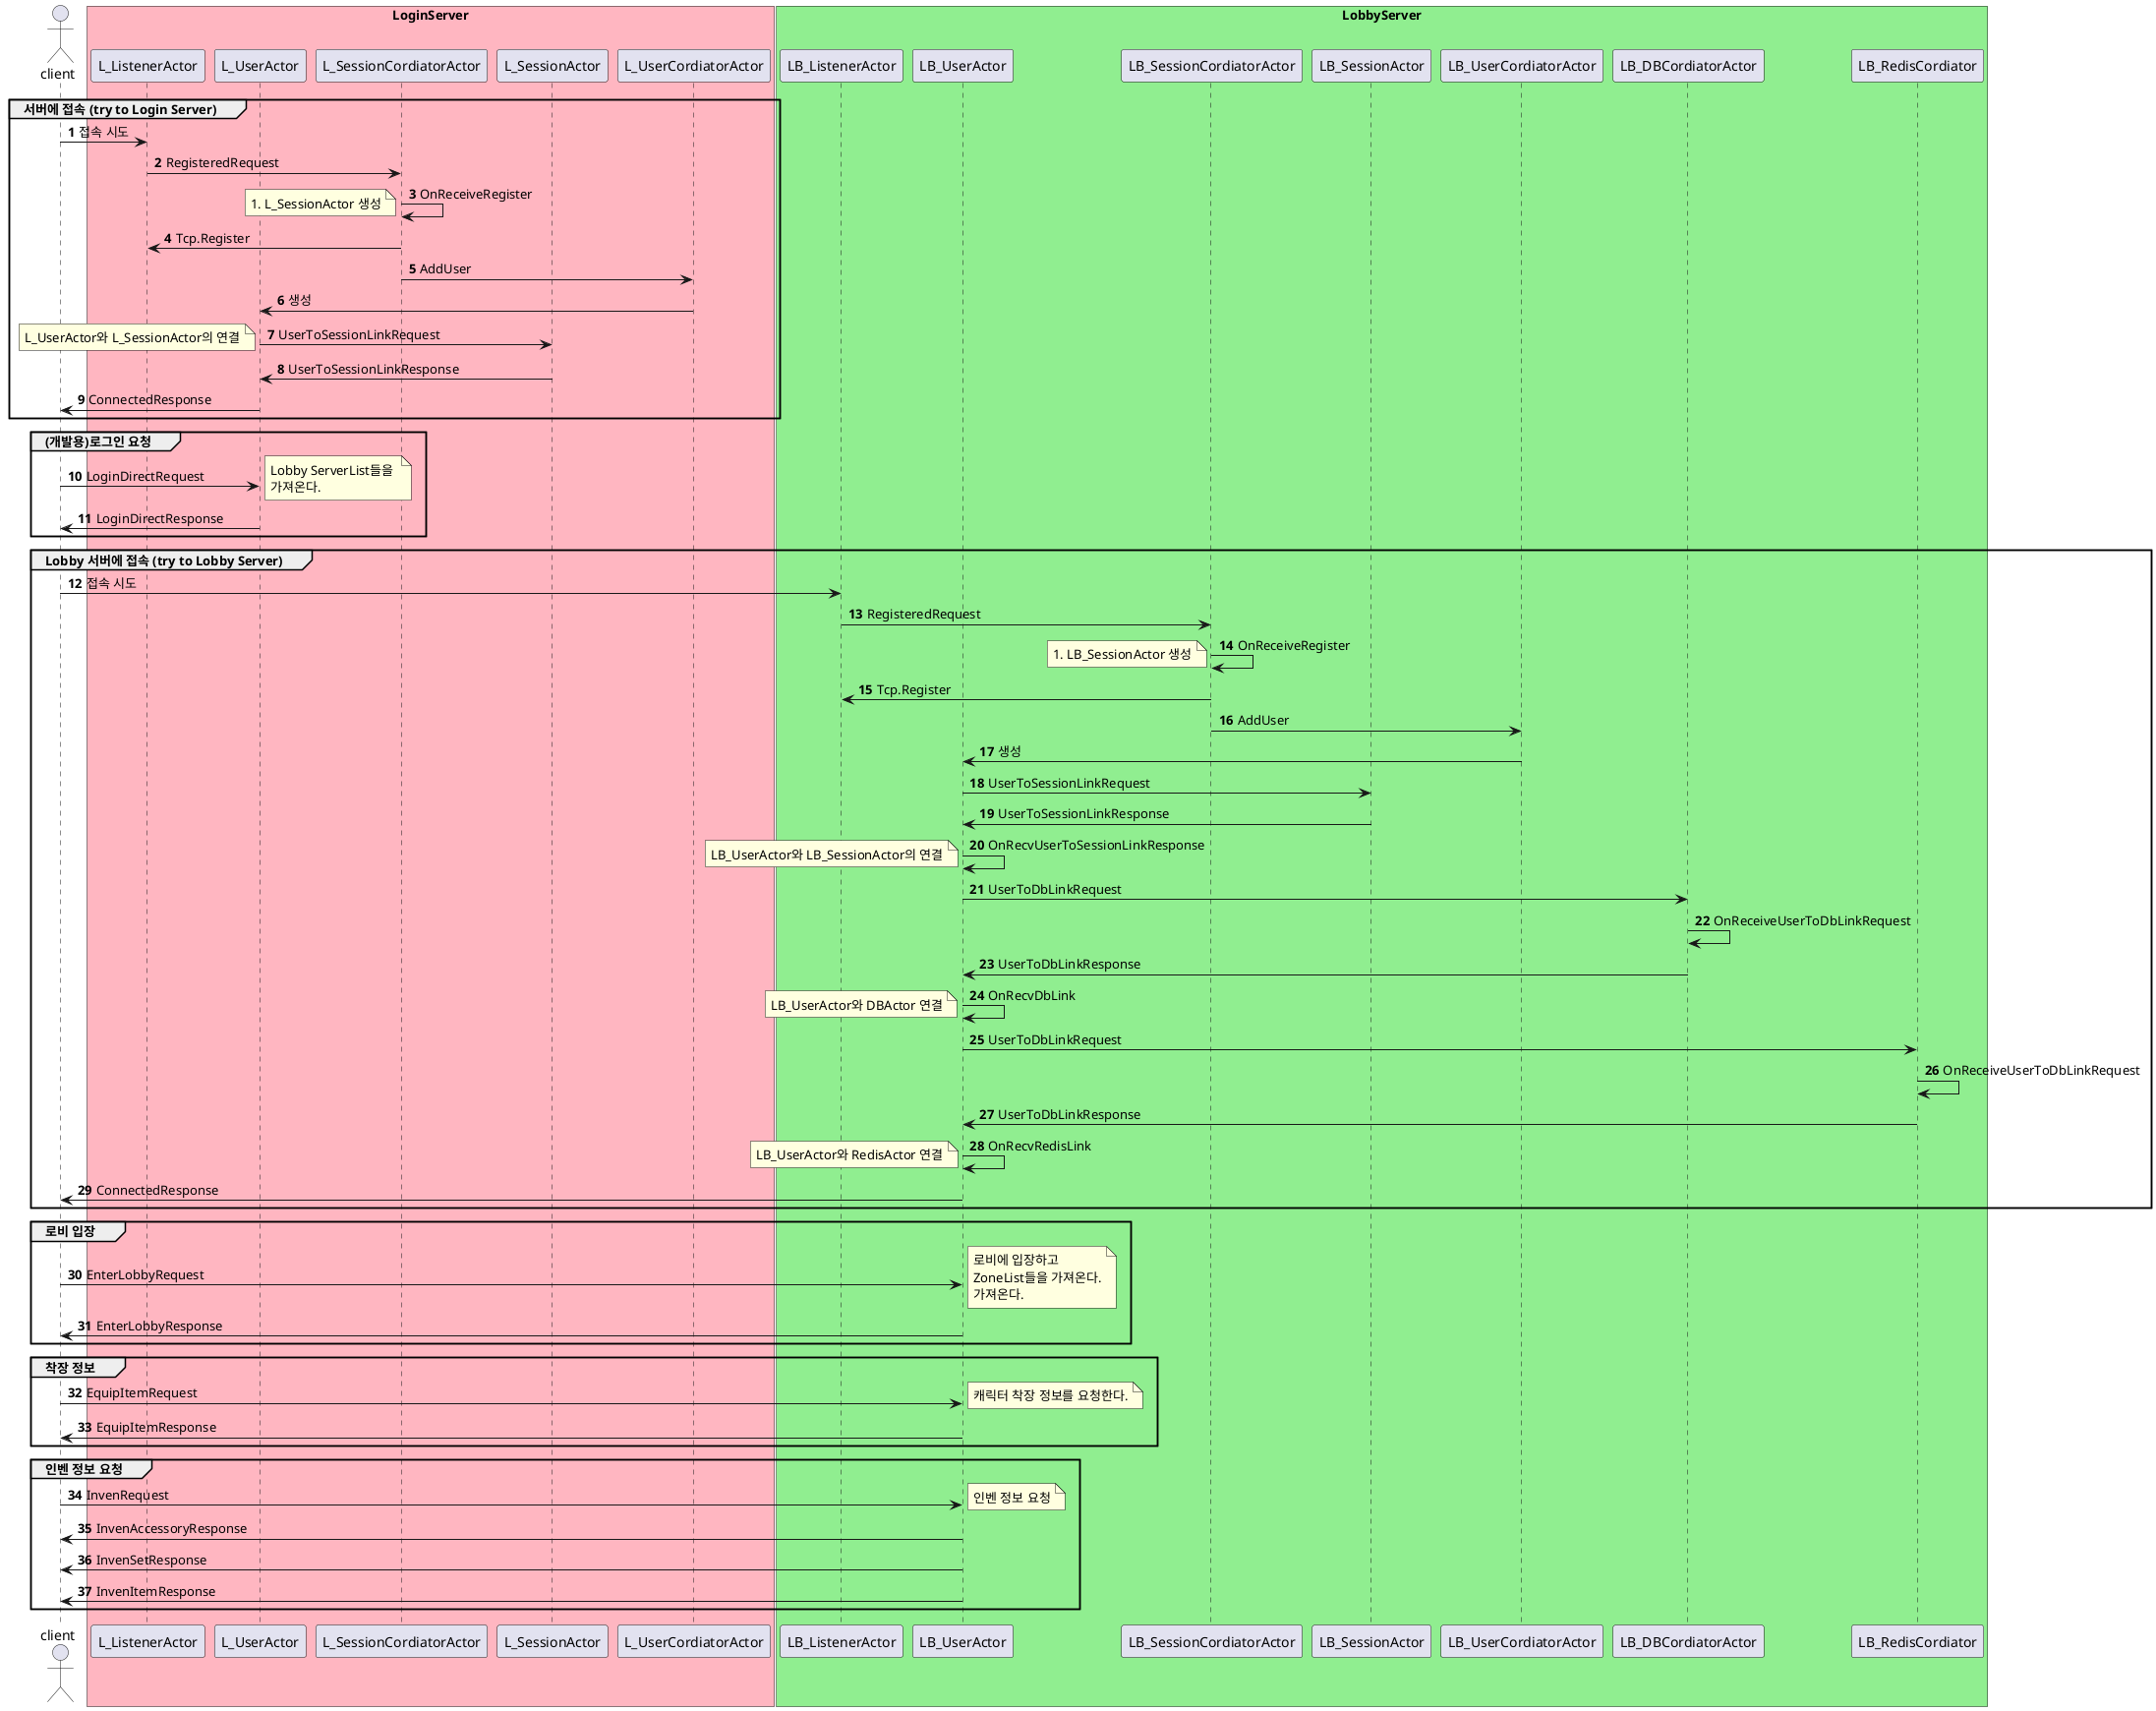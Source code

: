 @startuml
autonumber
actor client

box "LoginServer" #LightPink
participant L_ListenerActor
participant L_UserActor
participant L_SessionCordiatorActor
participant L_SessionActor
participant L_UserCordiatorActor
end box

box "LobbyServer" #LightGreen
participant LB_ListenerActor
participant LB_UserActor
participant LB_SessionCordiatorActor
participant LB_SessionActor
participant LB_UserCordiatorActor
participant LB_DBCordiatorActor
participant LB_RedisCordiator
end box


group 서버에 접속 (try to Login Server)
client -> L_ListenerActor : 접속 시도
L_ListenerActor -> L_SessionCordiatorActor: RegisteredRequest
L_SessionCordiatorActor -> L_SessionCordiatorActor: OnReceiveRegister
note left #LightYellow
1. L_SessionActor 생성
end note
L_SessionCordiatorActor -> L_ListenerActor : Tcp.Register
L_SessionCordiatorActor -> L_UserCordiatorActor: AddUser
L_UserCordiatorActor -> L_UserActor: 생성
L_UserActor -> L_SessionActor : UserToSessionLinkRequest
note left #LightYellow
L_UserActor와 L_SessionActor의 연결
end note
L_UserActor <- L_SessionActor : UserToSessionLinkResponse
L_UserActor-> client: ConnectedResponse
end

group (개발용)로그인 요청
client -> L_UserActor : LoginDirectRequest
note right #LightYellow
Lobby ServerList들을 
가져온다.
end note
client <- L_UserActor :LoginDirectResponse
end

group Lobby 서버에 접속 (try to Lobby Server)
client -> LB_ListenerActor : 접속 시도
LB_ListenerActor -> LB_SessionCordiatorActor: RegisteredRequest
LB_SessionCordiatorActor -> LB_SessionCordiatorActor: OnReceiveRegister
note left #LightYellow
1. LB_SessionActor 생성
end note
LB_SessionCordiatorActor -> LB_ListenerActor : Tcp.Register
LB_SessionCordiatorActor -> LB_UserCordiatorActor: AddUser
LB_UserCordiatorActor -> LB_UserActor: 생성
LB_UserActor -> LB_SessionActor : UserToSessionLinkRequest

LB_SessionActor-> LB_UserActor : UserToSessionLinkResponse
LB_UserActor -> LB_UserActor: OnRecvUserToSessionLinkResponse
note left #LightYellow
LB_UserActor와 LB_SessionActor의 연결
end note
LB_UserActor -> LB_DBCordiatorActor: UserToDbLinkRequest

LB_DBCordiatorActor -> LB_DBCordiatorActor:OnReceiveUserToDbLinkRequest
LB_DBCordiatorActor -> LB_UserActor :UserToDbLinkResponse
LB_UserActor -> LB_UserActor: OnRecvDbLink
note left #LightYellow
LB_UserActor와 DBActor 연결
end note
LB_UserActor -> LB_RedisCordiator : UserToDbLinkRequest
LB_RedisCordiator -> LB_RedisCordiator :OnReceiveUserToDbLinkRequest
LB_RedisCordiator -> LB_UserActor : UserToDbLinkResponse
LB_UserActor -> LB_UserActor: OnRecvRedisLink
note left #LightYellow
LB_UserActor와 RedisActor 연결
end note
LB_UserActor-> client: ConnectedResponse
end

group 로비 입장
client -> LB_UserActor : EnterLobbyRequest
note right #LightYellow
로비에 입장하고 
ZoneList들을 가져온다.
가져온다.
end note
client <- LB_UserActor :EnterLobbyResponse
end

group 착장 정보
client -> LB_UserActor : EquipItemRequest
note right #LightYellow
캐릭터 착장 정보를 요청한다.
end note
client <- LB_UserActor :EquipItemResponse
end



group 인벤 정보 요청
client -> LB_UserActor : InvenRequest
note right #LightYellow
인벤 정보 요청
end note
client <- LB_UserActor :InvenAccessoryResponse
client <- LB_UserActor :InvenSetResponse
client <- LB_UserActor :InvenItemResponse
end

@enduml
